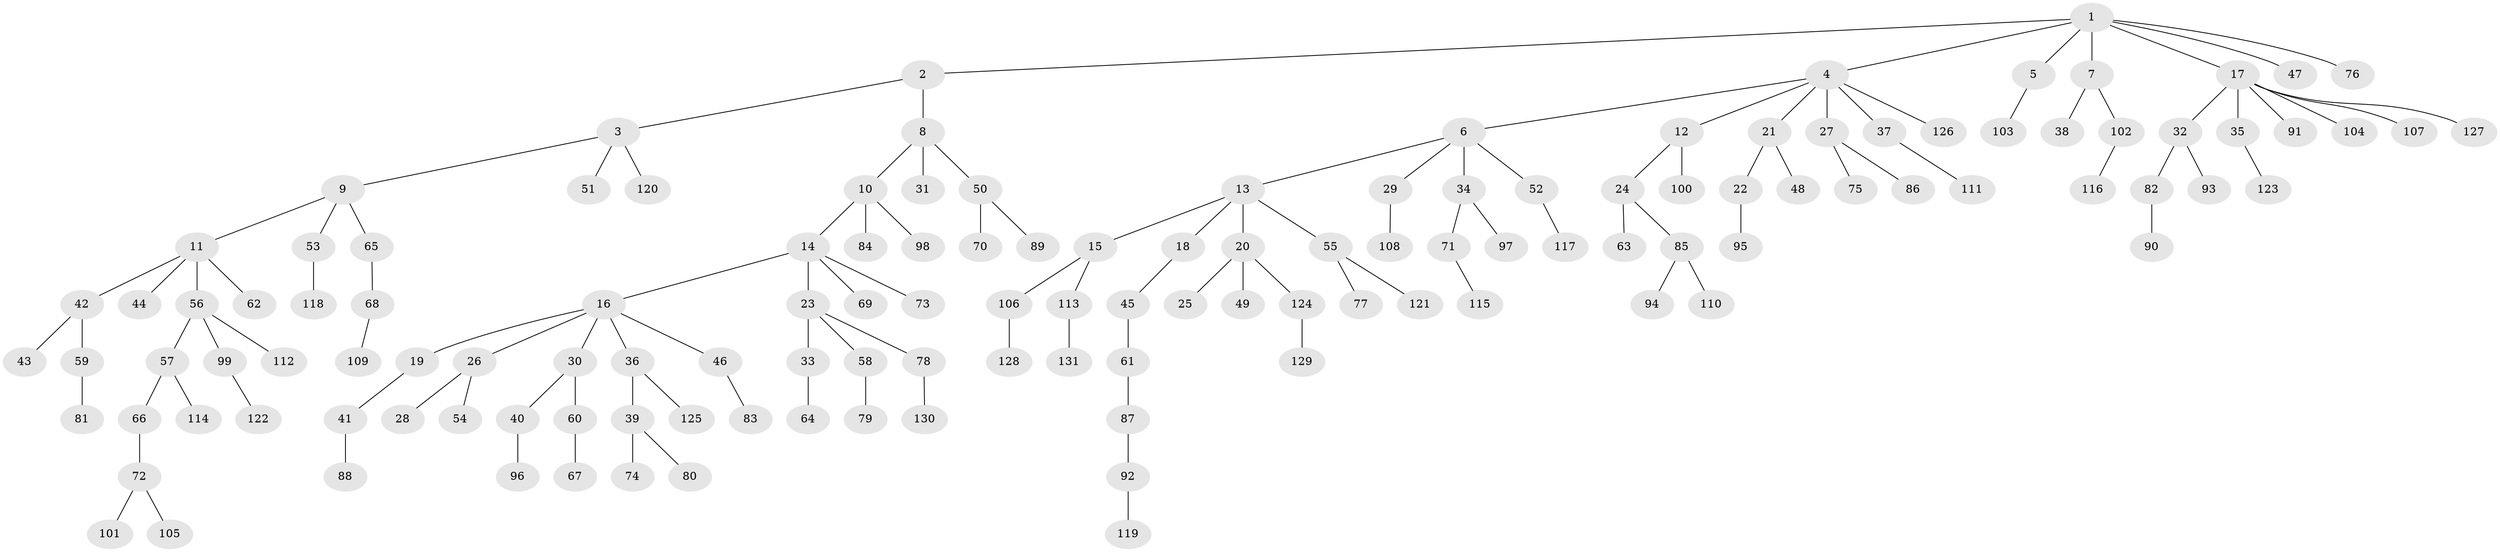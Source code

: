 // coarse degree distribution, {6: 0.043478260869565216, 3: 0.13043478260869565, 1: 0.5, 5: 0.021739130434782608, 2: 0.25, 4: 0.05434782608695652}
// Generated by graph-tools (version 1.1) at 2025/51/03/04/25 22:51:28]
// undirected, 131 vertices, 130 edges
graph export_dot {
  node [color=gray90,style=filled];
  1;
  2;
  3;
  4;
  5;
  6;
  7;
  8;
  9;
  10;
  11;
  12;
  13;
  14;
  15;
  16;
  17;
  18;
  19;
  20;
  21;
  22;
  23;
  24;
  25;
  26;
  27;
  28;
  29;
  30;
  31;
  32;
  33;
  34;
  35;
  36;
  37;
  38;
  39;
  40;
  41;
  42;
  43;
  44;
  45;
  46;
  47;
  48;
  49;
  50;
  51;
  52;
  53;
  54;
  55;
  56;
  57;
  58;
  59;
  60;
  61;
  62;
  63;
  64;
  65;
  66;
  67;
  68;
  69;
  70;
  71;
  72;
  73;
  74;
  75;
  76;
  77;
  78;
  79;
  80;
  81;
  82;
  83;
  84;
  85;
  86;
  87;
  88;
  89;
  90;
  91;
  92;
  93;
  94;
  95;
  96;
  97;
  98;
  99;
  100;
  101;
  102;
  103;
  104;
  105;
  106;
  107;
  108;
  109;
  110;
  111;
  112;
  113;
  114;
  115;
  116;
  117;
  118;
  119;
  120;
  121;
  122;
  123;
  124;
  125;
  126;
  127;
  128;
  129;
  130;
  131;
  1 -- 2;
  1 -- 4;
  1 -- 5;
  1 -- 7;
  1 -- 17;
  1 -- 47;
  1 -- 76;
  2 -- 3;
  2 -- 8;
  3 -- 9;
  3 -- 51;
  3 -- 120;
  4 -- 6;
  4 -- 12;
  4 -- 21;
  4 -- 27;
  4 -- 37;
  4 -- 126;
  5 -- 103;
  6 -- 13;
  6 -- 29;
  6 -- 34;
  6 -- 52;
  7 -- 38;
  7 -- 102;
  8 -- 10;
  8 -- 31;
  8 -- 50;
  9 -- 11;
  9 -- 53;
  9 -- 65;
  10 -- 14;
  10 -- 84;
  10 -- 98;
  11 -- 42;
  11 -- 44;
  11 -- 56;
  11 -- 62;
  12 -- 24;
  12 -- 100;
  13 -- 15;
  13 -- 18;
  13 -- 20;
  13 -- 55;
  14 -- 16;
  14 -- 23;
  14 -- 69;
  14 -- 73;
  15 -- 106;
  15 -- 113;
  16 -- 19;
  16 -- 26;
  16 -- 30;
  16 -- 36;
  16 -- 46;
  17 -- 32;
  17 -- 35;
  17 -- 91;
  17 -- 104;
  17 -- 107;
  17 -- 127;
  18 -- 45;
  19 -- 41;
  20 -- 25;
  20 -- 49;
  20 -- 124;
  21 -- 22;
  21 -- 48;
  22 -- 95;
  23 -- 33;
  23 -- 58;
  23 -- 78;
  24 -- 63;
  24 -- 85;
  26 -- 28;
  26 -- 54;
  27 -- 75;
  27 -- 86;
  29 -- 108;
  30 -- 40;
  30 -- 60;
  32 -- 82;
  32 -- 93;
  33 -- 64;
  34 -- 71;
  34 -- 97;
  35 -- 123;
  36 -- 39;
  36 -- 125;
  37 -- 111;
  39 -- 74;
  39 -- 80;
  40 -- 96;
  41 -- 88;
  42 -- 43;
  42 -- 59;
  45 -- 61;
  46 -- 83;
  50 -- 70;
  50 -- 89;
  52 -- 117;
  53 -- 118;
  55 -- 77;
  55 -- 121;
  56 -- 57;
  56 -- 99;
  56 -- 112;
  57 -- 66;
  57 -- 114;
  58 -- 79;
  59 -- 81;
  60 -- 67;
  61 -- 87;
  65 -- 68;
  66 -- 72;
  68 -- 109;
  71 -- 115;
  72 -- 101;
  72 -- 105;
  78 -- 130;
  82 -- 90;
  85 -- 94;
  85 -- 110;
  87 -- 92;
  92 -- 119;
  99 -- 122;
  102 -- 116;
  106 -- 128;
  113 -- 131;
  124 -- 129;
}
